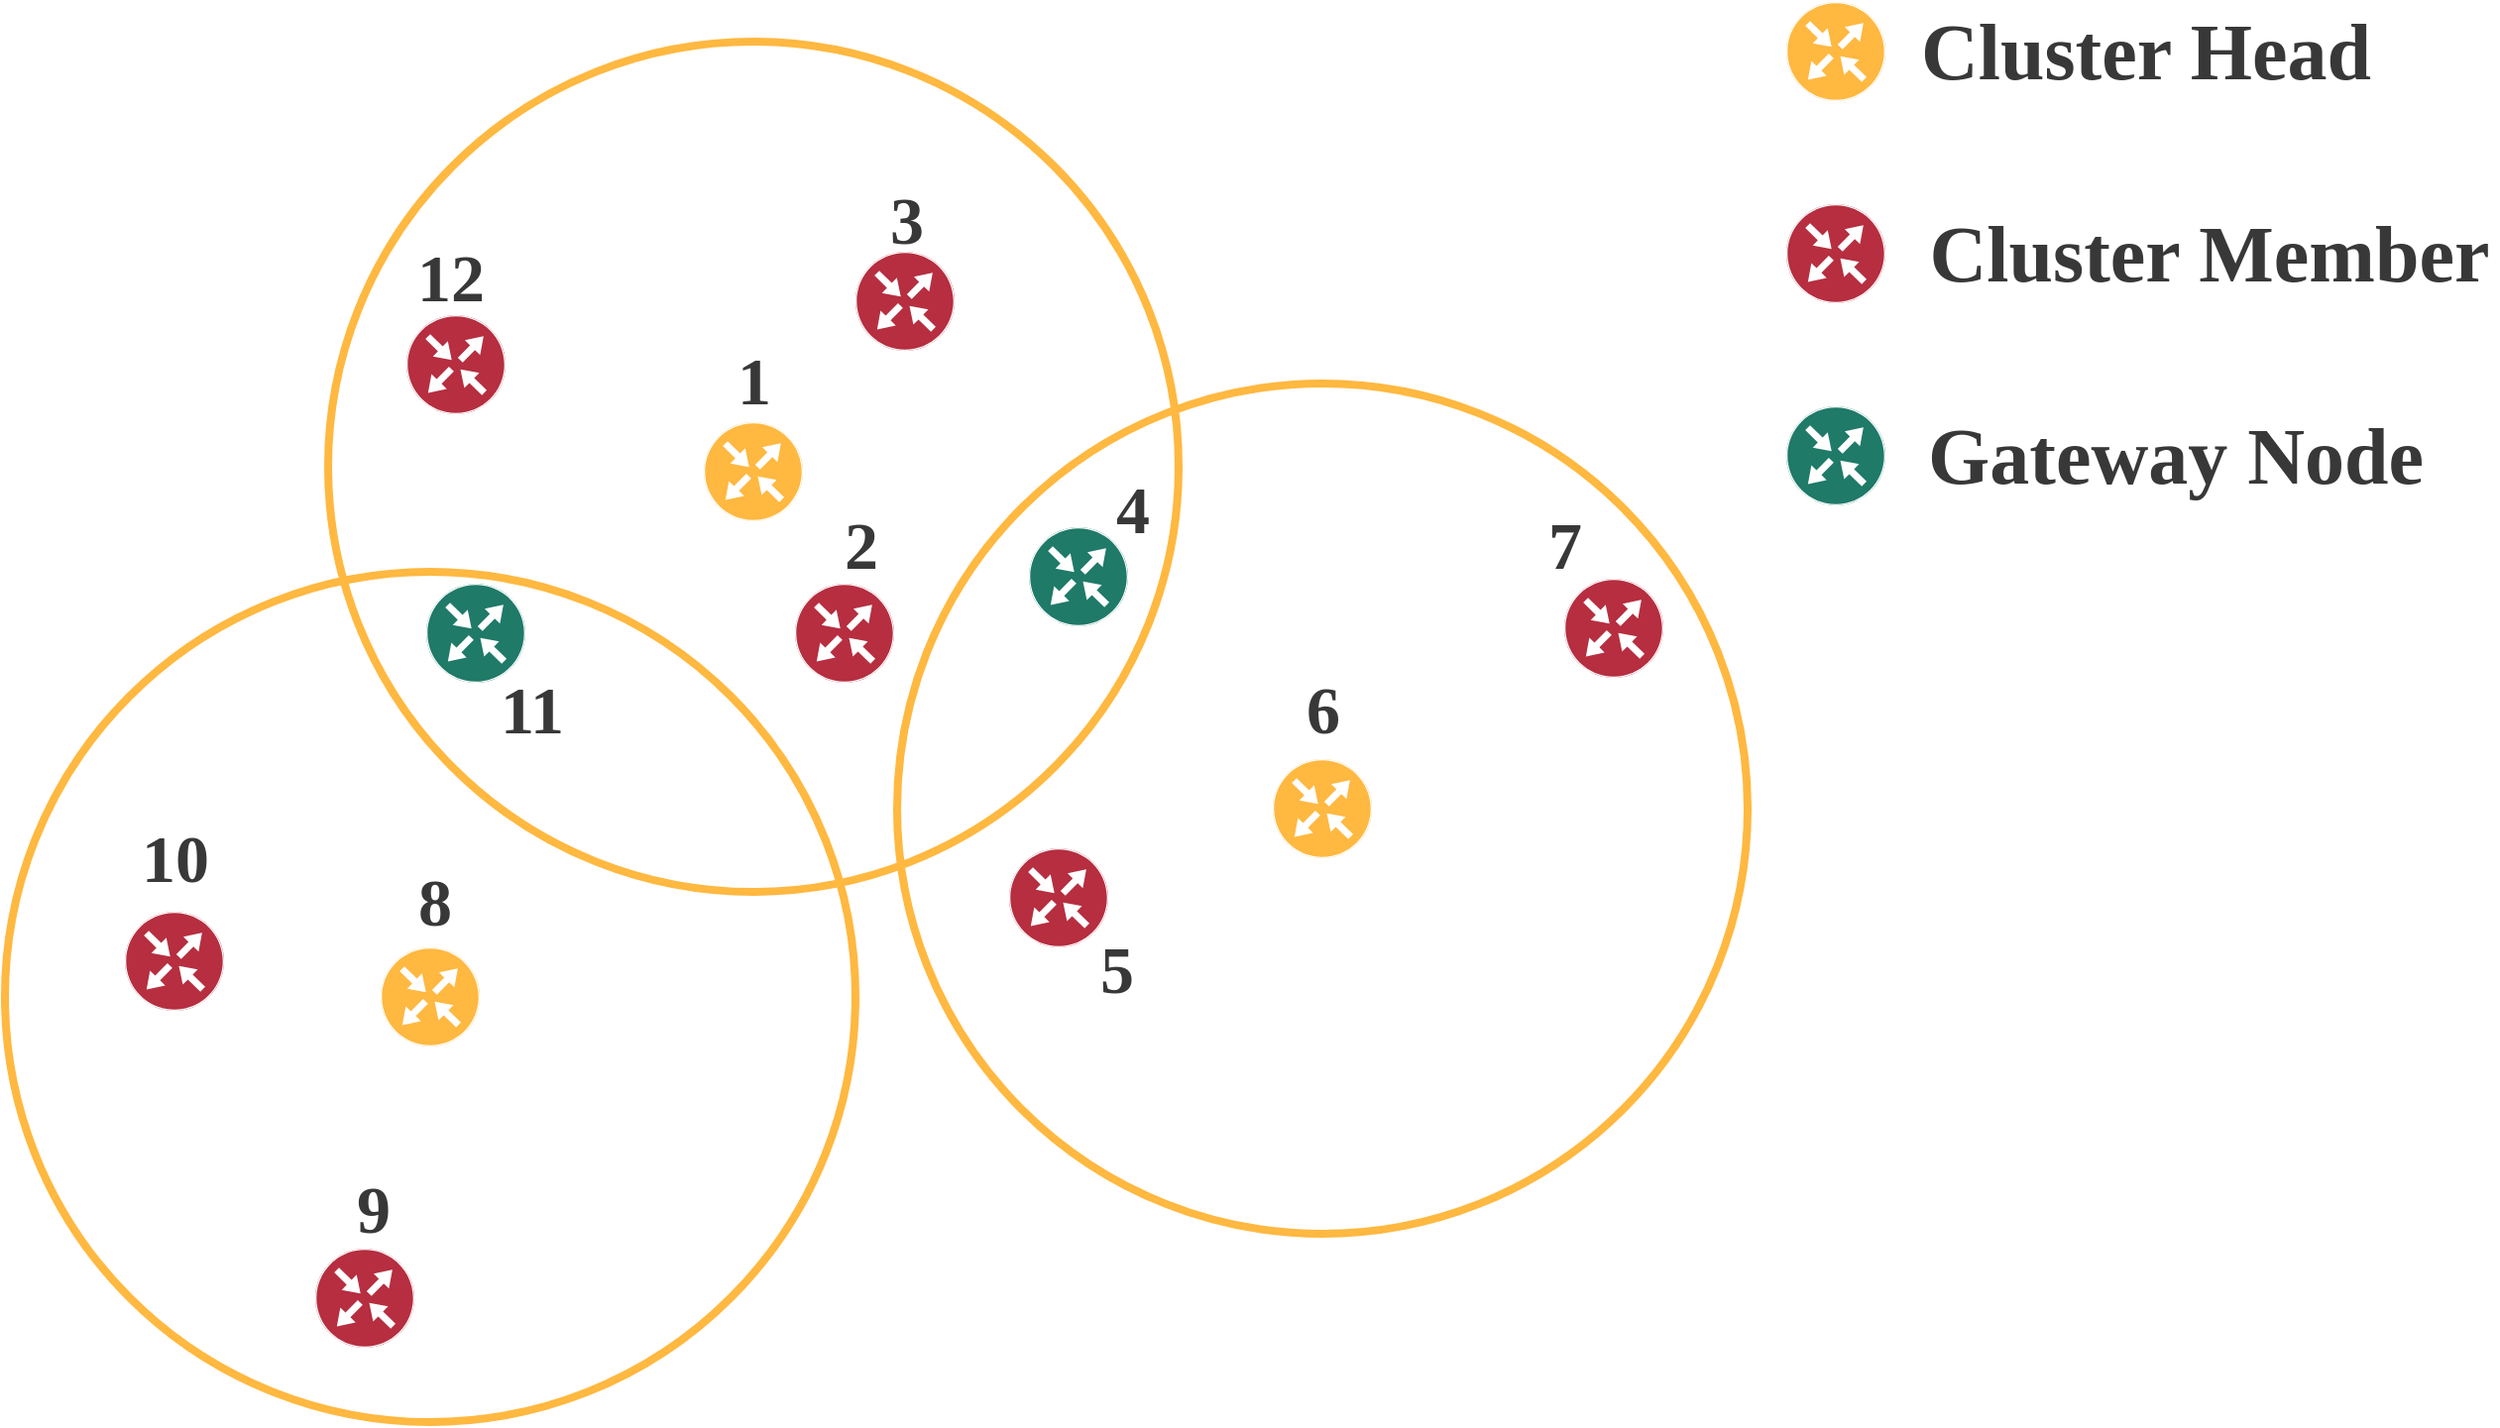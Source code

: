 <mxfile version="15.7.3" type="github">
  <diagram name="Page-1" id="bfe91b75-5d2c-26a0-9c1d-138518896778">
    <mxGraphModel dx="3470" dy="2120" grid="0" gridSize="10" guides="1" tooltips="1" connect="1" arrows="1" fold="1" page="1" pageScale="1" pageWidth="1100" pageHeight="850" background="none" math="0" shadow="0">
      <root>
        <mxCell id="0" />
        <mxCell id="1" parent="0" />
        <mxCell id="g_l01eGZdjjxNMXhL6D_-4" value="" style="sketch=0;points=[[0.5,0,0],[1,0.5,0],[0.5,1,0],[0,0.5,0],[0.145,0.145,0],[0.856,0.145,0],[0.855,0.856,0],[0.145,0.855,0]];verticalLabelPosition=bottom;html=1;verticalAlign=top;aspect=fixed;align=center;pointerEvents=1;shape=mxgraph.cisco19.rect;prIcon=router;fillColor=#FFB840;strokeColor=#fff;shadow=0;" vertex="1" parent="1">
          <mxGeometry x="-314" y="-589" width="50" height="50" as="geometry" />
        </mxCell>
        <mxCell id="g_l01eGZdjjxNMXhL6D_-6" value="" style="sketch=0;points=[[0.5,0,0],[1,0.5,0],[0.5,1,0],[0,0.5,0],[0.145,0.145,0],[0.856,0.145,0],[0.855,0.856,0],[0.145,0.855,0]];verticalLabelPosition=bottom;html=1;verticalAlign=top;aspect=fixed;align=center;pointerEvents=1;shape=mxgraph.cisco19.rect;prIcon=router;fillColor=#B62E40;strokeColor=#fff;shadow=0;" vertex="1" parent="1">
          <mxGeometry x="-464" y="-643" width="50" height="50" as="geometry" />
        </mxCell>
        <mxCell id="g_l01eGZdjjxNMXhL6D_-8" value="" style="sketch=0;points=[[0.5,0,0],[1,0.5,0],[0.5,1,0],[0,0.5,0],[0.145,0.145,0],[0.856,0.145,0],[0.855,0.856,0],[0.145,0.855,0]];verticalLabelPosition=bottom;html=1;verticalAlign=top;aspect=fixed;align=center;pointerEvents=1;shape=mxgraph.cisco19.rect;prIcon=router;fillColor=#FFB840;strokeColor=#fff;shadow=0;" vertex="1" parent="1">
          <mxGeometry x="232" y="-801" width="50" height="50" as="geometry" />
        </mxCell>
        <mxCell id="g_l01eGZdjjxNMXhL6D_-9" value="" style="sketch=0;points=[[0.5,0,0],[1,0.5,0],[0.5,1,0],[0,0.5,0],[0.145,0.145,0],[0.856,0.145,0],[0.855,0.856,0],[0.145,0.855,0]];verticalLabelPosition=bottom;html=1;verticalAlign=top;aspect=fixed;align=center;pointerEvents=1;shape=mxgraph.cisco19.rect;prIcon=router;fillColor=#B62E40;strokeColor=#fff;shadow=0;" vertex="1" parent="1">
          <mxGeometry x="232" y="-699" width="50" height="50" as="geometry" />
        </mxCell>
        <mxCell id="g_l01eGZdjjxNMXhL6D_-10" value="" style="sketch=0;points=[[0.5,0,0],[1,0.5,0],[0.5,1,0],[0,0.5,0],[0.145,0.145,0],[0.856,0.145,0],[0.855,0.856,0],[0.145,0.855,0]];verticalLabelPosition=bottom;html=1;verticalAlign=top;aspect=fixed;align=center;pointerEvents=1;shape=mxgraph.cisco19.rect;prIcon=router;fillColor=#1F7A68;strokeColor=#fff;shadow=0;" vertex="1" parent="1">
          <mxGeometry x="232" y="-597" width="50" height="50" as="geometry" />
        </mxCell>
        <mxCell id="g_l01eGZdjjxNMXhL6D_-11" value="&lt;font style=&quot;font-size: 40px&quot; color=&quot;#383838&quot; face=&quot;Times New Roman&quot;&gt;&lt;b&gt;Cluster Head&lt;/b&gt;&lt;/font&gt;" style="text;html=1;resizable=0;autosize=1;align=center;verticalAlign=middle;points=[];fillColor=none;strokeColor=none;rounded=0;shadow=0;sketch=0;" vertex="1" parent="1">
          <mxGeometry x="294" y="-789.5" width="237" height="27" as="geometry" />
        </mxCell>
        <mxCell id="g_l01eGZdjjxNMXhL6D_-12" value="&lt;font style=&quot;font-size: 40px&quot; color=&quot;#383838&quot; face=&quot;Times New Roman&quot;&gt;&lt;b&gt;Cluster Member&lt;/b&gt;&lt;/font&gt;" style="text;html=1;resizable=0;autosize=1;align=center;verticalAlign=middle;points=[];fillColor=none;strokeColor=none;rounded=0;shadow=0;sketch=0;" vertex="1" parent="1">
          <mxGeometry x="298" y="-687.5" width="293" height="27" as="geometry" />
        </mxCell>
        <mxCell id="g_l01eGZdjjxNMXhL6D_-13" value="&lt;font style=&quot;font-size: 40px&quot; color=&quot;#383838&quot; face=&quot;Times New Roman&quot;&gt;&lt;b&gt;Gateway Node&lt;/b&gt;&lt;/font&gt;" style="text;html=1;resizable=0;autosize=1;align=center;verticalAlign=middle;points=[];fillColor=none;strokeColor=none;rounded=0;shadow=0;sketch=0;" vertex="1" parent="1">
          <mxGeometry x="298" y="-585.5" width="260" height="27" as="geometry" />
        </mxCell>
        <mxCell id="g_l01eGZdjjxNMXhL6D_-15" value="" style="sketch=0;points=[[0.5,0,0],[1,0.5,0],[0.5,1,0],[0,0.5,0],[0.145,0.145,0],[0.856,0.145,0],[0.855,0.856,0],[0.145,0.855,0]];verticalLabelPosition=bottom;html=1;verticalAlign=top;aspect=fixed;align=center;pointerEvents=1;shape=mxgraph.cisco19.rect;prIcon=router;fillColor=#B62E40;strokeColor=#fff;shadow=0;" vertex="1" parent="1">
          <mxGeometry x="-606" y="-342" width="50" height="50" as="geometry" />
        </mxCell>
        <mxCell id="g_l01eGZdjjxNMXhL6D_-16" value="" style="sketch=0;points=[[0.5,0,0],[1,0.5,0],[0.5,1,0],[0,0.5,0],[0.145,0.145,0],[0.856,0.145,0],[0.855,0.856,0],[0.145,0.855,0]];verticalLabelPosition=bottom;html=1;verticalAlign=top;aspect=fixed;align=center;pointerEvents=1;shape=mxgraph.cisco19.rect;prIcon=router;fillColor=#1F7A68;strokeColor=#fff;shadow=0;" vertex="1" parent="1">
          <mxGeometry x="-150" y="-536" width="50" height="50" as="geometry" />
        </mxCell>
        <mxCell id="g_l01eGZdjjxNMXhL6D_-17" value="" style="sketch=0;points=[[0.5,0,0],[1,0.5,0],[0.5,1,0],[0,0.5,0],[0.145,0.145,0],[0.856,0.145,0],[0.855,0.856,0],[0.145,0.855,0]];verticalLabelPosition=bottom;html=1;verticalAlign=top;aspect=fixed;align=center;pointerEvents=1;shape=mxgraph.cisco19.rect;prIcon=router;fillColor=#1F7A68;strokeColor=#fff;shadow=0;" vertex="1" parent="1">
          <mxGeometry x="-454" y="-507.5" width="50" height="50" as="geometry" />
        </mxCell>
        <mxCell id="g_l01eGZdjjxNMXhL6D_-19" value="" style="sketch=0;points=[[0.5,0,0],[1,0.5,0],[0.5,1,0],[0,0.5,0],[0.145,0.145,0],[0.856,0.145,0],[0.855,0.856,0],[0.145,0.855,0]];verticalLabelPosition=bottom;html=1;verticalAlign=top;aspect=fixed;align=center;pointerEvents=1;shape=mxgraph.cisco19.rect;prIcon=router;fillColor=#FFB840;strokeColor=#fff;shadow=0;" vertex="1" parent="1">
          <mxGeometry x="-27" y="-419" width="50" height="50" as="geometry" />
        </mxCell>
        <mxCell id="g_l01eGZdjjxNMXhL6D_-21" value="" style="sketch=0;points=[[0.5,0,0],[1,0.5,0],[0.5,1,0],[0,0.5,0],[0.145,0.145,0],[0.856,0.145,0],[0.855,0.856,0],[0.145,0.855,0]];verticalLabelPosition=bottom;html=1;verticalAlign=top;aspect=fixed;align=center;pointerEvents=1;shape=mxgraph.cisco19.rect;prIcon=router;fillColor=#B62E40;strokeColor=#fff;shadow=0;" vertex="1" parent="1">
          <mxGeometry x="-237.5" y="-675" width="50" height="50" as="geometry" />
        </mxCell>
        <mxCell id="g_l01eGZdjjxNMXhL6D_-22" value="" style="sketch=0;points=[[0.5,0,0],[1,0.5,0],[0.5,1,0],[0,0.5,0],[0.145,0.145,0],[0.856,0.145,0],[0.855,0.856,0],[0.145,0.855,0]];verticalLabelPosition=bottom;html=1;verticalAlign=top;aspect=fixed;align=center;pointerEvents=1;shape=mxgraph.cisco19.rect;prIcon=router;fillColor=#B62E40;strokeColor=#fff;shadow=0;" vertex="1" parent="1">
          <mxGeometry x="-268" y="-507.5" width="50" height="50" as="geometry" />
        </mxCell>
        <mxCell id="g_l01eGZdjjxNMXhL6D_-24" value="" style="sketch=0;points=[[0.5,0,0],[1,0.5,0],[0.5,1,0],[0,0.5,0],[0.145,0.145,0],[0.856,0.145,0],[0.855,0.856,0],[0.145,0.855,0]];verticalLabelPosition=bottom;html=1;verticalAlign=top;aspect=fixed;align=center;pointerEvents=1;shape=mxgraph.cisco19.rect;prIcon=router;fillColor=#FFB840;strokeColor=#fff;shadow=0;" vertex="1" parent="1">
          <mxGeometry x="-477" y="-324" width="50" height="50" as="geometry" />
        </mxCell>
        <mxCell id="g_l01eGZdjjxNMXhL6D_-25" value="" style="sketch=0;points=[[0.5,0,0],[1,0.5,0],[0.5,1,0],[0,0.5,0],[0.145,0.145,0],[0.856,0.145,0],[0.855,0.856,0],[0.145,0.855,0]];verticalLabelPosition=bottom;html=1;verticalAlign=top;aspect=fixed;align=center;pointerEvents=1;shape=mxgraph.cisco19.rect;prIcon=router;fillColor=#B62E40;strokeColor=#fff;shadow=0;" vertex="1" parent="1">
          <mxGeometry x="-160" y="-374" width="50" height="50" as="geometry" />
        </mxCell>
        <mxCell id="g_l01eGZdjjxNMXhL6D_-26" value="" style="sketch=0;points=[[0.5,0,0],[1,0.5,0],[0.5,1,0],[0,0.5,0],[0.145,0.145,0],[0.856,0.145,0],[0.855,0.856,0],[0.145,0.855,0]];verticalLabelPosition=bottom;html=1;verticalAlign=top;aspect=fixed;align=center;pointerEvents=1;shape=mxgraph.cisco19.rect;prIcon=router;fillColor=#B62E40;strokeColor=#fff;shadow=0;" vertex="1" parent="1">
          <mxGeometry x="120" y="-510" width="50" height="50" as="geometry" />
        </mxCell>
        <mxCell id="g_l01eGZdjjxNMXhL6D_-28" value="" style="ellipse;whiteSpace=wrap;html=1;aspect=fixed;shadow=0;sketch=0;fontFamily=Times New Roman;fontSize=40;fontColor=#383838;strokeColor=#FFB840;strokeWidth=4;fillColor=none;gradientColor=none;" vertex="1" parent="1">
          <mxGeometry x="-503.5" y="-781" width="429" height="429" as="geometry" />
        </mxCell>
        <mxCell id="g_l01eGZdjjxNMXhL6D_-30" value="" style="ellipse;whiteSpace=wrap;html=1;aspect=fixed;shadow=0;sketch=0;fontFamily=Times New Roman;fontSize=40;fontColor=#383838;strokeColor=#FFB840;strokeWidth=4;fillColor=none;gradientColor=none;" vertex="1" parent="1">
          <mxGeometry x="-666.5" y="-513.5" width="429" height="429" as="geometry" />
        </mxCell>
        <mxCell id="g_l01eGZdjjxNMXhL6D_-31" value="" style="ellipse;whiteSpace=wrap;html=1;aspect=fixed;shadow=0;sketch=0;fontFamily=Times New Roman;fontSize=40;fontColor=#383838;strokeColor=#FFB840;strokeWidth=4;fillColor=none;gradientColor=none;" vertex="1" parent="1">
          <mxGeometry x="-216.5" y="-608.5" width="429" height="429" as="geometry" />
        </mxCell>
        <mxCell id="g_l01eGZdjjxNMXhL6D_-32" value="&lt;font style=&quot;font-size: 34px&quot;&gt;&lt;b&gt;1&lt;/b&gt;&lt;/font&gt;" style="text;html=1;resizable=0;autosize=1;align=center;verticalAlign=middle;points=[];fillColor=none;strokeColor=none;rounded=0;shadow=0;sketch=0;fontFamily=Times New Roman;fontSize=40;fontColor=#383838;" vertex="1" parent="1">
          <mxGeometry x="-302.5" y="-639.5" width="27" height="54" as="geometry" />
        </mxCell>
        <mxCell id="g_l01eGZdjjxNMXhL6D_-33" value="&lt;font style=&quot;font-size: 34px&quot;&gt;&lt;b&gt;12&lt;/b&gt;&lt;/font&gt;" style="text;html=1;resizable=0;autosize=1;align=center;verticalAlign=middle;points=[];fillColor=none;strokeColor=none;rounded=0;shadow=0;sketch=0;fontFamily=Times New Roman;fontSize=40;fontColor=#383838;" vertex="1" parent="1">
          <mxGeometry x="-464" y="-691" width="44" height="54" as="geometry" />
        </mxCell>
        <mxCell id="g_l01eGZdjjxNMXhL6D_-34" value="&lt;font style=&quot;font-size: 34px&quot;&gt;&lt;b&gt;2&lt;/b&gt;&lt;/font&gt;" style="text;html=1;resizable=0;autosize=1;align=center;verticalAlign=middle;points=[];fillColor=none;strokeColor=none;rounded=0;shadow=0;sketch=0;fontFamily=Times New Roman;fontSize=40;fontColor=#383838;" vertex="1" parent="1">
          <mxGeometry x="-249" y="-556" width="27" height="54" as="geometry" />
        </mxCell>
        <mxCell id="g_l01eGZdjjxNMXhL6D_-35" value="&lt;font style=&quot;font-size: 34px&quot;&gt;&lt;b&gt;3&lt;/b&gt;&lt;/font&gt;" style="text;html=1;resizable=0;autosize=1;align=center;verticalAlign=middle;points=[];fillColor=none;strokeColor=none;rounded=0;shadow=0;sketch=0;fontFamily=Times New Roman;fontSize=40;fontColor=#383838;" vertex="1" parent="1">
          <mxGeometry x="-226" y="-720" width="27" height="54" as="geometry" />
        </mxCell>
        <mxCell id="g_l01eGZdjjxNMXhL6D_-36" value="&lt;font style=&quot;font-size: 34px&quot;&gt;&lt;b&gt;4&lt;/b&gt;&lt;/font&gt;" style="text;html=1;resizable=0;autosize=1;align=center;verticalAlign=middle;points=[];fillColor=none;strokeColor=none;rounded=0;shadow=0;sketch=0;fontFamily=Times New Roman;fontSize=40;fontColor=#383838;" vertex="1" parent="1">
          <mxGeometry x="-112" y="-574" width="27" height="54" as="geometry" />
        </mxCell>
        <mxCell id="g_l01eGZdjjxNMXhL6D_-37" value="&lt;font style=&quot;font-size: 34px&quot;&gt;&lt;b&gt;5&lt;/b&gt;&lt;/font&gt;" style="text;html=1;resizable=0;autosize=1;align=center;verticalAlign=middle;points=[];fillColor=none;strokeColor=none;rounded=0;shadow=0;sketch=0;fontFamily=Times New Roman;fontSize=40;fontColor=#383838;" vertex="1" parent="1">
          <mxGeometry x="-120" y="-342" width="27" height="54" as="geometry" />
        </mxCell>
        <mxCell id="g_l01eGZdjjxNMXhL6D_-38" value="&lt;font style=&quot;font-size: 34px&quot;&gt;&lt;b&gt;6&lt;/b&gt;&lt;/font&gt;" style="text;html=1;resizable=0;autosize=1;align=center;verticalAlign=middle;points=[];fillColor=none;strokeColor=none;rounded=0;shadow=0;sketch=0;fontFamily=Times New Roman;fontSize=40;fontColor=#383838;" vertex="1" parent="1">
          <mxGeometry x="-15.5" y="-473" width="27" height="54" as="geometry" />
        </mxCell>
        <mxCell id="g_l01eGZdjjxNMXhL6D_-39" value="&lt;font style=&quot;font-size: 34px&quot;&gt;&lt;b&gt;7&lt;/b&gt;&lt;/font&gt;" style="text;html=1;resizable=0;autosize=1;align=center;verticalAlign=middle;points=[];fillColor=none;strokeColor=none;rounded=0;shadow=0;sketch=0;fontFamily=Times New Roman;fontSize=40;fontColor=#383838;" vertex="1" parent="1">
          <mxGeometry x="106" y="-556" width="27" height="54" as="geometry" />
        </mxCell>
        <mxCell id="g_l01eGZdjjxNMXhL6D_-40" value="&lt;font style=&quot;font-size: 34px&quot;&gt;&lt;b&gt;8&lt;/b&gt;&lt;/font&gt;" style="text;html=1;resizable=0;autosize=1;align=center;verticalAlign=middle;points=[];fillColor=none;strokeColor=none;rounded=0;shadow=0;sketch=0;fontFamily=Times New Roman;fontSize=40;fontColor=#383838;" vertex="1" parent="1">
          <mxGeometry x="-464" y="-376" width="27" height="54" as="geometry" />
        </mxCell>
        <mxCell id="g_l01eGZdjjxNMXhL6D_-41" value="&lt;font style=&quot;font-size: 34px&quot;&gt;&lt;b&gt;9&lt;/b&gt;&lt;/font&gt;" style="text;html=1;resizable=0;autosize=1;align=center;verticalAlign=middle;points=[];fillColor=none;strokeColor=none;rounded=0;shadow=0;sketch=0;fontFamily=Times New Roman;fontSize=40;fontColor=#383838;" vertex="1" parent="1">
          <mxGeometry x="-495" y="-221" width="27" height="54" as="geometry" />
        </mxCell>
        <mxCell id="g_l01eGZdjjxNMXhL6D_-42" value="&lt;font style=&quot;font-size: 34px&quot;&gt;&lt;b&gt;10&lt;/b&gt;&lt;/font&gt;" style="text;html=1;resizable=0;autosize=1;align=center;verticalAlign=middle;points=[];fillColor=none;strokeColor=none;rounded=0;shadow=0;sketch=0;fontFamily=Times New Roman;fontSize=40;fontColor=#383838;" vertex="1" parent="1">
          <mxGeometry x="-603" y="-398" width="44" height="54" as="geometry" />
        </mxCell>
        <mxCell id="g_l01eGZdjjxNMXhL6D_-43" value="&lt;font style=&quot;font-size: 34px&quot;&gt;&lt;b&gt;11&lt;/b&gt;&lt;/font&gt;" style="text;html=1;resizable=0;autosize=1;align=center;verticalAlign=middle;points=[];fillColor=none;strokeColor=none;rounded=0;shadow=0;sketch=0;fontFamily=Times New Roman;fontSize=40;fontColor=#383838;" vertex="1" parent="1">
          <mxGeometry x="-422" y="-473" width="42" height="54" as="geometry" />
        </mxCell>
        <mxCell id="g_l01eGZdjjxNMXhL6D_-44" value="" style="sketch=0;points=[[0.5,0,0],[1,0.5,0],[0.5,1,0],[0,0.5,0],[0.145,0.145,0],[0.856,0.145,0],[0.855,0.856,0],[0.145,0.855,0]];verticalLabelPosition=bottom;html=1;verticalAlign=top;aspect=fixed;align=center;pointerEvents=1;shape=mxgraph.cisco19.rect;prIcon=router;fillColor=#B62E40;strokeColor=#fff;shadow=0;" vertex="1" parent="1">
          <mxGeometry x="-510" y="-172" width="50" height="50" as="geometry" />
        </mxCell>
      </root>
    </mxGraphModel>
  </diagram>
</mxfile>

